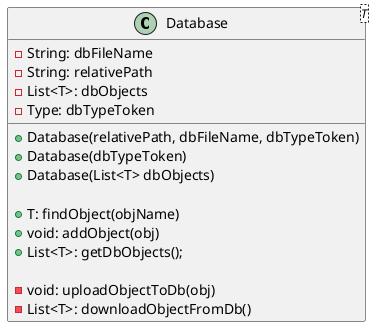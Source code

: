 @startuml
'https://plantuml.com/class-diagram

class Database<T> {
    -String: dbFileName
    -String: relativePath
    -List<T>: dbObjects
    -Type: dbTypeToken

    +Database(relativePath, dbFileName, dbTypeToken)
    +Database(dbTypeToken)
    +Database(List<T> dbObjects)

    +T: findObject(objName)
    +void: addObject(obj)
    +List<T>: getDbObjects();

    -void: uploadObjectToDb(obj)
    -List<T>: downloadObjectFromDb()
}

@enduml